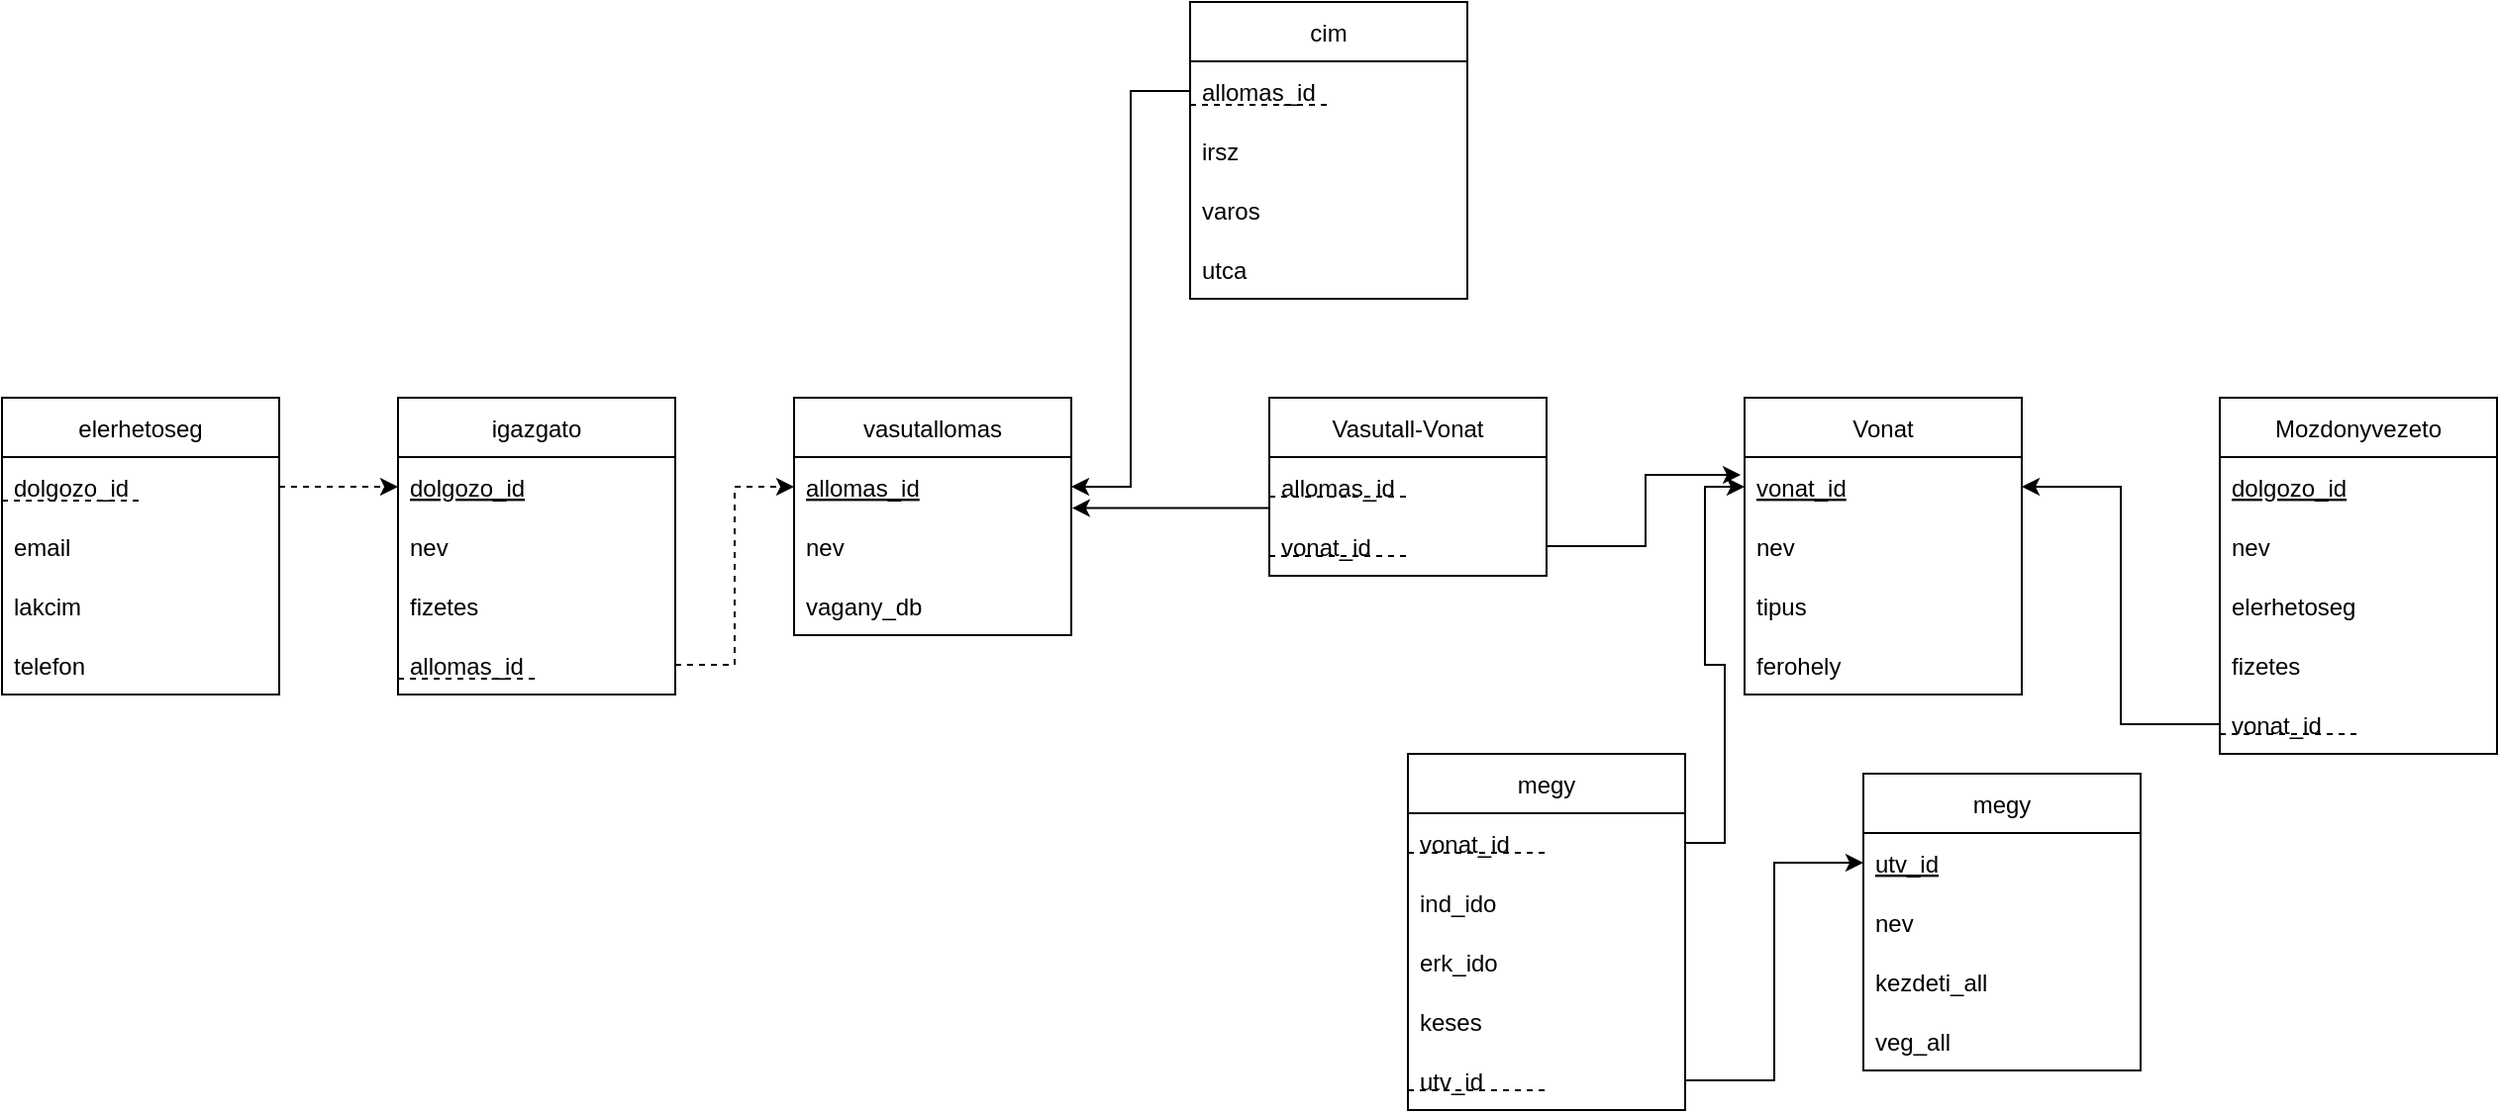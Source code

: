 <mxfile version="20.6.0" type="device"><diagram id="C5RBs43oDa-KdzZeNtuy" name="Page-1"><mxGraphModel dx="1221" dy="688" grid="1" gridSize="10" guides="1" tooltips="1" connect="1" arrows="1" fold="1" page="1" pageScale="1" pageWidth="827" pageHeight="1169" math="0" shadow="0"><root><mxCell id="WIyWlLk6GJQsqaUBKTNV-0"/><mxCell id="WIyWlLk6GJQsqaUBKTNV-1" parent="WIyWlLk6GJQsqaUBKTNV-0"/><mxCell id="JOKK4p59wXGSx8c_Pz0f-150" value="igazgato" style="swimlane;fontStyle=0;childLayout=stackLayout;horizontal=1;startSize=30;horizontalStack=0;resizeParent=1;resizeParentMax=0;resizeLast=0;collapsible=1;marginBottom=0;" vertex="1" parent="WIyWlLk6GJQsqaUBKTNV-1"><mxGeometry x="560" y="450" width="140" height="150" as="geometry"/></mxCell><mxCell id="JOKK4p59wXGSx8c_Pz0f-151" value="dolgozo_id" style="text;strokeColor=none;fillColor=none;align=left;verticalAlign=middle;spacingLeft=4;spacingRight=4;overflow=hidden;points=[[0,0.5],[1,0.5]];portConstraint=eastwest;rotatable=0;fontStyle=4" vertex="1" parent="JOKK4p59wXGSx8c_Pz0f-150"><mxGeometry y="30" width="140" height="30" as="geometry"/></mxCell><mxCell id="JOKK4p59wXGSx8c_Pz0f-152" value="nev" style="text;strokeColor=none;fillColor=none;align=left;verticalAlign=middle;spacingLeft=4;spacingRight=4;overflow=hidden;points=[[0,0.5],[1,0.5]];portConstraint=eastwest;rotatable=0;" vertex="1" parent="JOKK4p59wXGSx8c_Pz0f-150"><mxGeometry y="60" width="140" height="30" as="geometry"/></mxCell><mxCell id="JOKK4p59wXGSx8c_Pz0f-153" value="fizetes" style="text;strokeColor=none;fillColor=none;align=left;verticalAlign=middle;spacingLeft=4;spacingRight=4;overflow=hidden;points=[[0,0.5],[1,0.5]];portConstraint=eastwest;rotatable=0;" vertex="1" parent="JOKK4p59wXGSx8c_Pz0f-150"><mxGeometry y="90" width="140" height="30" as="geometry"/></mxCell><mxCell id="JOKK4p59wXGSx8c_Pz0f-154" value="allomas_id" style="text;strokeColor=none;fillColor=none;align=left;verticalAlign=middle;spacingLeft=4;spacingRight=4;overflow=hidden;points=[[0,0.5],[1,0.5]];portConstraint=eastwest;rotatable=0;" vertex="1" parent="JOKK4p59wXGSx8c_Pz0f-150"><mxGeometry y="120" width="140" height="30" as="geometry"/></mxCell><mxCell id="JOKK4p59wXGSx8c_Pz0f-155" value="" style="endArrow=none;dashed=1;html=1;rounded=0;" edge="1" parent="JOKK4p59wXGSx8c_Pz0f-150"><mxGeometry width="50" height="50" relative="1" as="geometry"><mxPoint y="142" as="sourcePoint"/><mxPoint x="70" y="142" as="targetPoint"/></mxGeometry></mxCell><mxCell id="JOKK4p59wXGSx8c_Pz0f-156" value="elerhetoseg" style="swimlane;fontStyle=0;childLayout=stackLayout;horizontal=1;startSize=30;horizontalStack=0;resizeParent=1;resizeParentMax=0;resizeLast=0;collapsible=1;marginBottom=0;" vertex="1" parent="WIyWlLk6GJQsqaUBKTNV-1"><mxGeometry x="360" y="450" width="140" height="150" as="geometry"/></mxCell><mxCell id="JOKK4p59wXGSx8c_Pz0f-157" value="dolgozo_id" style="text;strokeColor=none;fillColor=none;align=left;verticalAlign=middle;spacingLeft=4;spacingRight=4;overflow=hidden;points=[[0,0.5],[1,0.5]];portConstraint=eastwest;rotatable=0;" vertex="1" parent="JOKK4p59wXGSx8c_Pz0f-156"><mxGeometry y="30" width="140" height="30" as="geometry"/></mxCell><mxCell id="JOKK4p59wXGSx8c_Pz0f-158" value="" style="endArrow=none;dashed=1;html=1;rounded=0;" edge="1" parent="JOKK4p59wXGSx8c_Pz0f-156"><mxGeometry width="50" height="50" relative="1" as="geometry"><mxPoint y="52" as="sourcePoint"/><mxPoint x="70" y="52" as="targetPoint"/></mxGeometry></mxCell><mxCell id="JOKK4p59wXGSx8c_Pz0f-159" value="email" style="text;strokeColor=none;fillColor=none;align=left;verticalAlign=middle;spacingLeft=4;spacingRight=4;overflow=hidden;points=[[0,0.5],[1,0.5]];portConstraint=eastwest;rotatable=0;" vertex="1" parent="JOKK4p59wXGSx8c_Pz0f-156"><mxGeometry y="60" width="140" height="30" as="geometry"/></mxCell><mxCell id="JOKK4p59wXGSx8c_Pz0f-160" value="lakcim" style="text;strokeColor=none;fillColor=none;align=left;verticalAlign=middle;spacingLeft=4;spacingRight=4;overflow=hidden;points=[[0,0.5],[1,0.5]];portConstraint=eastwest;rotatable=0;" vertex="1" parent="JOKK4p59wXGSx8c_Pz0f-156"><mxGeometry y="90" width="140" height="30" as="geometry"/></mxCell><mxCell id="JOKK4p59wXGSx8c_Pz0f-161" value="telefon" style="text;strokeColor=none;fillColor=none;align=left;verticalAlign=middle;spacingLeft=4;spacingRight=4;overflow=hidden;points=[[0,0.5],[1,0.5]];portConstraint=eastwest;rotatable=0;" vertex="1" parent="JOKK4p59wXGSx8c_Pz0f-156"><mxGeometry y="120" width="140" height="30" as="geometry"/></mxCell><mxCell id="JOKK4p59wXGSx8c_Pz0f-162" style="edgeStyle=orthogonalEdgeStyle;rounded=0;orthogonalLoop=1;jettySize=auto;html=1;exitX=1;exitY=0.5;exitDx=0;exitDy=0;entryX=0;entryY=0.5;entryDx=0;entryDy=0;dashed=1;" edge="1" parent="WIyWlLk6GJQsqaUBKTNV-1" source="JOKK4p59wXGSx8c_Pz0f-157" target="JOKK4p59wXGSx8c_Pz0f-151"><mxGeometry relative="1" as="geometry"/></mxCell><mxCell id="JOKK4p59wXGSx8c_Pz0f-163" value="vasutallomas" style="swimlane;fontStyle=0;childLayout=stackLayout;horizontal=1;startSize=30;horizontalStack=0;resizeParent=1;resizeParentMax=0;resizeLast=0;collapsible=1;marginBottom=0;" vertex="1" parent="WIyWlLk6GJQsqaUBKTNV-1"><mxGeometry x="760" y="450" width="140" height="120" as="geometry"/></mxCell><mxCell id="JOKK4p59wXGSx8c_Pz0f-164" value="allomas_id" style="text;strokeColor=none;fillColor=none;align=left;verticalAlign=middle;spacingLeft=4;spacingRight=4;overflow=hidden;points=[[0,0.5],[1,0.5]];portConstraint=eastwest;rotatable=0;fontStyle=4" vertex="1" parent="JOKK4p59wXGSx8c_Pz0f-163"><mxGeometry y="30" width="140" height="30" as="geometry"/></mxCell><mxCell id="JOKK4p59wXGSx8c_Pz0f-165" value="nev" style="text;strokeColor=none;fillColor=none;align=left;verticalAlign=middle;spacingLeft=4;spacingRight=4;overflow=hidden;points=[[0,0.5],[1,0.5]];portConstraint=eastwest;rotatable=0;" vertex="1" parent="JOKK4p59wXGSx8c_Pz0f-163"><mxGeometry y="60" width="140" height="30" as="geometry"/></mxCell><mxCell id="JOKK4p59wXGSx8c_Pz0f-166" value="vagany_db" style="text;strokeColor=none;fillColor=none;align=left;verticalAlign=middle;spacingLeft=4;spacingRight=4;overflow=hidden;points=[[0,0.5],[1,0.5]];portConstraint=eastwest;rotatable=0;" vertex="1" parent="JOKK4p59wXGSx8c_Pz0f-163"><mxGeometry y="90" width="140" height="30" as="geometry"/></mxCell><mxCell id="JOKK4p59wXGSx8c_Pz0f-167" style="edgeStyle=orthogonalEdgeStyle;rounded=0;orthogonalLoop=1;jettySize=auto;html=1;exitX=1;exitY=0.5;exitDx=0;exitDy=0;entryX=0;entryY=0.5;entryDx=0;entryDy=0;dashed=1;" edge="1" parent="WIyWlLk6GJQsqaUBKTNV-1" source="JOKK4p59wXGSx8c_Pz0f-154" target="JOKK4p59wXGSx8c_Pz0f-164"><mxGeometry relative="1" as="geometry"/></mxCell><mxCell id="JOKK4p59wXGSx8c_Pz0f-168" value="cim" style="swimlane;fontStyle=0;childLayout=stackLayout;horizontal=1;startSize=30;horizontalStack=0;resizeParent=1;resizeParentMax=0;resizeLast=0;collapsible=1;marginBottom=0;" vertex="1" parent="WIyWlLk6GJQsqaUBKTNV-1"><mxGeometry x="960" y="250" width="140" height="150" as="geometry"/></mxCell><mxCell id="JOKK4p59wXGSx8c_Pz0f-169" value="allomas_id" style="text;strokeColor=none;fillColor=none;align=left;verticalAlign=middle;spacingLeft=4;spacingRight=4;overflow=hidden;points=[[0,0.5],[1,0.5]];portConstraint=eastwest;rotatable=0;" vertex="1" parent="JOKK4p59wXGSx8c_Pz0f-168"><mxGeometry y="30" width="140" height="30" as="geometry"/></mxCell><mxCell id="JOKK4p59wXGSx8c_Pz0f-170" value="" style="endArrow=none;dashed=1;html=1;rounded=0;" edge="1" parent="JOKK4p59wXGSx8c_Pz0f-168"><mxGeometry width="50" height="50" relative="1" as="geometry"><mxPoint y="52" as="sourcePoint"/><mxPoint x="70" y="52" as="targetPoint"/></mxGeometry></mxCell><mxCell id="JOKK4p59wXGSx8c_Pz0f-171" value="irsz" style="text;strokeColor=none;fillColor=none;align=left;verticalAlign=middle;spacingLeft=4;spacingRight=4;overflow=hidden;points=[[0,0.5],[1,0.5]];portConstraint=eastwest;rotatable=0;" vertex="1" parent="JOKK4p59wXGSx8c_Pz0f-168"><mxGeometry y="60" width="140" height="30" as="geometry"/></mxCell><mxCell id="JOKK4p59wXGSx8c_Pz0f-172" value="varos" style="text;strokeColor=none;fillColor=none;align=left;verticalAlign=middle;spacingLeft=4;spacingRight=4;overflow=hidden;points=[[0,0.5],[1,0.5]];portConstraint=eastwest;rotatable=0;" vertex="1" parent="JOKK4p59wXGSx8c_Pz0f-168"><mxGeometry y="90" width="140" height="30" as="geometry"/></mxCell><mxCell id="JOKK4p59wXGSx8c_Pz0f-173" value="utca" style="text;strokeColor=none;fillColor=none;align=left;verticalAlign=middle;spacingLeft=4;spacingRight=4;overflow=hidden;points=[[0,0.5],[1,0.5]];portConstraint=eastwest;rotatable=0;" vertex="1" parent="JOKK4p59wXGSx8c_Pz0f-168"><mxGeometry y="120" width="140" height="30" as="geometry"/></mxCell><mxCell id="JOKK4p59wXGSx8c_Pz0f-175" value="Vasutall-Vonat" style="swimlane;fontStyle=0;childLayout=stackLayout;horizontal=1;startSize=30;horizontalStack=0;resizeParent=1;resizeParentMax=0;resizeLast=0;collapsible=1;marginBottom=0;" vertex="1" parent="WIyWlLk6GJQsqaUBKTNV-1"><mxGeometry x="1000" y="450" width="140" height="90" as="geometry"/></mxCell><mxCell id="JOKK4p59wXGSx8c_Pz0f-176" value="allomas_id" style="text;strokeColor=none;fillColor=none;align=left;verticalAlign=middle;spacingLeft=4;spacingRight=4;overflow=hidden;points=[[0,0.5],[1,0.5]];portConstraint=eastwest;rotatable=0;" vertex="1" parent="JOKK4p59wXGSx8c_Pz0f-175"><mxGeometry y="30" width="140" height="30" as="geometry"/></mxCell><mxCell id="JOKK4p59wXGSx8c_Pz0f-206" value="" style="endArrow=none;dashed=1;html=1;rounded=0;" edge="1" parent="JOKK4p59wXGSx8c_Pz0f-175"><mxGeometry width="50" height="50" relative="1" as="geometry"><mxPoint y="50" as="sourcePoint"/><mxPoint x="70" y="50" as="targetPoint"/></mxGeometry></mxCell><mxCell id="JOKK4p59wXGSx8c_Pz0f-177" value="vonat_id" style="text;strokeColor=none;fillColor=none;align=left;verticalAlign=middle;spacingLeft=4;spacingRight=4;overflow=hidden;points=[[0,0.5],[1,0.5]];portConstraint=eastwest;rotatable=0;" vertex="1" parent="JOKK4p59wXGSx8c_Pz0f-175"><mxGeometry y="60" width="140" height="30" as="geometry"/></mxCell><mxCell id="JOKK4p59wXGSx8c_Pz0f-207" value="" style="endArrow=none;dashed=1;html=1;rounded=0;" edge="1" parent="JOKK4p59wXGSx8c_Pz0f-175"><mxGeometry width="50" height="50" relative="1" as="geometry"><mxPoint y="80" as="sourcePoint"/><mxPoint x="70" y="80" as="targetPoint"/></mxGeometry></mxCell><mxCell id="JOKK4p59wXGSx8c_Pz0f-178" value="Vonat" style="swimlane;fontStyle=0;childLayout=stackLayout;horizontal=1;startSize=30;horizontalStack=0;resizeParent=1;resizeParentMax=0;resizeLast=0;collapsible=1;marginBottom=0;" vertex="1" parent="WIyWlLk6GJQsqaUBKTNV-1"><mxGeometry x="1240" y="450" width="140" height="150" as="geometry"/></mxCell><mxCell id="JOKK4p59wXGSx8c_Pz0f-179" value="vonat_id" style="text;strokeColor=none;fillColor=none;align=left;verticalAlign=middle;spacingLeft=4;spacingRight=4;overflow=hidden;points=[[0,0.5],[1,0.5]];portConstraint=eastwest;rotatable=0;fontStyle=4" vertex="1" parent="JOKK4p59wXGSx8c_Pz0f-178"><mxGeometry y="30" width="140" height="30" as="geometry"/></mxCell><mxCell id="JOKK4p59wXGSx8c_Pz0f-180" value="nev" style="text;strokeColor=none;fillColor=none;align=left;verticalAlign=middle;spacingLeft=4;spacingRight=4;overflow=hidden;points=[[0,0.5],[1,0.5]];portConstraint=eastwest;rotatable=0;" vertex="1" parent="JOKK4p59wXGSx8c_Pz0f-178"><mxGeometry y="60" width="140" height="30" as="geometry"/></mxCell><mxCell id="JOKK4p59wXGSx8c_Pz0f-181" value="tipus" style="text;strokeColor=none;fillColor=none;align=left;verticalAlign=middle;spacingLeft=4;spacingRight=4;overflow=hidden;points=[[0,0.5],[1,0.5]];portConstraint=eastwest;rotatable=0;" vertex="1" parent="JOKK4p59wXGSx8c_Pz0f-178"><mxGeometry y="90" width="140" height="30" as="geometry"/></mxCell><mxCell id="JOKK4p59wXGSx8c_Pz0f-182" value="ferohely" style="text;strokeColor=none;fillColor=none;align=left;verticalAlign=middle;spacingLeft=4;spacingRight=4;overflow=hidden;points=[[0,0.5],[1,0.5]];portConstraint=eastwest;rotatable=0;" vertex="1" parent="JOKK4p59wXGSx8c_Pz0f-178"><mxGeometry y="120" width="140" height="30" as="geometry"/></mxCell><mxCell id="JOKK4p59wXGSx8c_Pz0f-185" value="Mozdonyvezeto" style="swimlane;fontStyle=0;childLayout=stackLayout;horizontal=1;startSize=30;horizontalStack=0;resizeParent=1;resizeParentMax=0;resizeLast=0;collapsible=1;marginBottom=0;" vertex="1" parent="WIyWlLk6GJQsqaUBKTNV-1"><mxGeometry x="1480" y="450" width="140" height="180" as="geometry"/></mxCell><mxCell id="JOKK4p59wXGSx8c_Pz0f-186" value="dolgozo_id" style="text;strokeColor=none;fillColor=none;align=left;verticalAlign=middle;spacingLeft=4;spacingRight=4;overflow=hidden;points=[[0,0.5],[1,0.5]];portConstraint=eastwest;rotatable=0;fontStyle=4" vertex="1" parent="JOKK4p59wXGSx8c_Pz0f-185"><mxGeometry y="30" width="140" height="30" as="geometry"/></mxCell><mxCell id="JOKK4p59wXGSx8c_Pz0f-187" value="nev" style="text;strokeColor=none;fillColor=none;align=left;verticalAlign=middle;spacingLeft=4;spacingRight=4;overflow=hidden;points=[[0,0.5],[1,0.5]];portConstraint=eastwest;rotatable=0;" vertex="1" parent="JOKK4p59wXGSx8c_Pz0f-185"><mxGeometry y="60" width="140" height="30" as="geometry"/></mxCell><mxCell id="JOKK4p59wXGSx8c_Pz0f-188" value="elerhetoseg" style="text;strokeColor=none;fillColor=none;align=left;verticalAlign=middle;spacingLeft=4;spacingRight=4;overflow=hidden;points=[[0,0.5],[1,0.5]];portConstraint=eastwest;rotatable=0;" vertex="1" parent="JOKK4p59wXGSx8c_Pz0f-185"><mxGeometry y="90" width="140" height="30" as="geometry"/></mxCell><mxCell id="JOKK4p59wXGSx8c_Pz0f-189" value="fizetes" style="text;strokeColor=none;fillColor=none;align=left;verticalAlign=middle;spacingLeft=4;spacingRight=4;overflow=hidden;points=[[0,0.5],[1,0.5]];portConstraint=eastwest;rotatable=0;" vertex="1" parent="JOKK4p59wXGSx8c_Pz0f-185"><mxGeometry y="120" width="140" height="30" as="geometry"/></mxCell><mxCell id="JOKK4p59wXGSx8c_Pz0f-190" value="vonat_id" style="text;strokeColor=none;fillColor=none;align=left;verticalAlign=middle;spacingLeft=4;spacingRight=4;overflow=hidden;points=[[0,0.5],[1,0.5]];portConstraint=eastwest;rotatable=0;" vertex="1" parent="JOKK4p59wXGSx8c_Pz0f-185"><mxGeometry y="150" width="140" height="30" as="geometry"/></mxCell><mxCell id="JOKK4p59wXGSx8c_Pz0f-191" value="" style="endArrow=none;dashed=1;html=1;rounded=0;" edge="1" parent="JOKK4p59wXGSx8c_Pz0f-185"><mxGeometry width="50" height="50" relative="1" as="geometry"><mxPoint y="170" as="sourcePoint"/><mxPoint x="70" y="170" as="targetPoint"/></mxGeometry></mxCell><mxCell id="JOKK4p59wXGSx8c_Pz0f-192" style="edgeStyle=orthogonalEdgeStyle;rounded=0;orthogonalLoop=1;jettySize=auto;html=1;exitX=0;exitY=0.5;exitDx=0;exitDy=0;entryX=1;entryY=0.5;entryDx=0;entryDy=0;" edge="1" parent="WIyWlLk6GJQsqaUBKTNV-1" source="JOKK4p59wXGSx8c_Pz0f-190" target="JOKK4p59wXGSx8c_Pz0f-179"><mxGeometry relative="1" as="geometry"/></mxCell><mxCell id="JOKK4p59wXGSx8c_Pz0f-193" style="edgeStyle=orthogonalEdgeStyle;rounded=0;orthogonalLoop=1;jettySize=auto;html=1;exitX=0;exitY=0.5;exitDx=0;exitDy=0;entryX=1.003;entryY=0.86;entryDx=0;entryDy=0;entryPerimeter=0;" edge="1" parent="WIyWlLk6GJQsqaUBKTNV-1" source="JOKK4p59wXGSx8c_Pz0f-176" target="JOKK4p59wXGSx8c_Pz0f-164"><mxGeometry relative="1" as="geometry"><Array as="points"><mxPoint x="1000" y="506"/></Array></mxGeometry></mxCell><mxCell id="JOKK4p59wXGSx8c_Pz0f-194" style="edgeStyle=orthogonalEdgeStyle;rounded=0;orthogonalLoop=1;jettySize=auto;html=1;exitX=0;exitY=0.5;exitDx=0;exitDy=0;entryX=1;entryY=0.5;entryDx=0;entryDy=0;" edge="1" parent="WIyWlLk6GJQsqaUBKTNV-1" source="JOKK4p59wXGSx8c_Pz0f-169" target="JOKK4p59wXGSx8c_Pz0f-164"><mxGeometry relative="1" as="geometry"/></mxCell><mxCell id="JOKK4p59wXGSx8c_Pz0f-195" value="megy" style="swimlane;fontStyle=0;childLayout=stackLayout;horizontal=1;startSize=30;horizontalStack=0;resizeParent=1;resizeParentMax=0;resizeLast=0;collapsible=1;marginBottom=0;" vertex="1" parent="WIyWlLk6GJQsqaUBKTNV-1"><mxGeometry x="1070" y="630" width="140" height="180" as="geometry"/></mxCell><mxCell id="JOKK4p59wXGSx8c_Pz0f-196" value="vonat_id" style="text;strokeColor=none;fillColor=none;align=left;verticalAlign=middle;spacingLeft=4;spacingRight=4;overflow=hidden;points=[[0,0.5],[1,0.5]];portConstraint=eastwest;rotatable=0;fontStyle=0" vertex="1" parent="JOKK4p59wXGSx8c_Pz0f-195"><mxGeometry y="30" width="140" height="30" as="geometry"/></mxCell><mxCell id="JOKK4p59wXGSx8c_Pz0f-202" value="" style="endArrow=none;dashed=1;html=1;rounded=0;" edge="1" parent="JOKK4p59wXGSx8c_Pz0f-195"><mxGeometry width="50" height="50" relative="1" as="geometry"><mxPoint y="50" as="sourcePoint"/><mxPoint x="70" y="50" as="targetPoint"/></mxGeometry></mxCell><mxCell id="JOKK4p59wXGSx8c_Pz0f-197" value="ind_ido" style="text;strokeColor=none;fillColor=none;align=left;verticalAlign=middle;spacingLeft=4;spacingRight=4;overflow=hidden;points=[[0,0.5],[1,0.5]];portConstraint=eastwest;rotatable=0;" vertex="1" parent="JOKK4p59wXGSx8c_Pz0f-195"><mxGeometry y="60" width="140" height="30" as="geometry"/></mxCell><mxCell id="JOKK4p59wXGSx8c_Pz0f-198" value="erk_ido" style="text;strokeColor=none;fillColor=none;align=left;verticalAlign=middle;spacingLeft=4;spacingRight=4;overflow=hidden;points=[[0,0.5],[1,0.5]];portConstraint=eastwest;rotatable=0;" vertex="1" parent="JOKK4p59wXGSx8c_Pz0f-195"><mxGeometry y="90" width="140" height="30" as="geometry"/></mxCell><mxCell id="JOKK4p59wXGSx8c_Pz0f-199" value="keses" style="text;strokeColor=none;fillColor=none;align=left;verticalAlign=middle;spacingLeft=4;spacingRight=4;overflow=hidden;points=[[0,0.5],[1,0.5]];portConstraint=eastwest;rotatable=0;" vertex="1" parent="JOKK4p59wXGSx8c_Pz0f-195"><mxGeometry y="120" width="140" height="30" as="geometry"/></mxCell><mxCell id="JOKK4p59wXGSx8c_Pz0f-200" value="utv_id" style="text;strokeColor=none;fillColor=none;align=left;verticalAlign=middle;spacingLeft=4;spacingRight=4;overflow=hidden;points=[[0,0.5],[1,0.5]];portConstraint=eastwest;rotatable=0;" vertex="1" parent="JOKK4p59wXGSx8c_Pz0f-195"><mxGeometry y="150" width="140" height="30" as="geometry"/></mxCell><mxCell id="JOKK4p59wXGSx8c_Pz0f-201" value="" style="endArrow=none;dashed=1;html=1;rounded=0;" edge="1" parent="JOKK4p59wXGSx8c_Pz0f-195"><mxGeometry width="50" height="50" relative="1" as="geometry"><mxPoint y="170" as="sourcePoint"/><mxPoint x="70" y="170" as="targetPoint"/></mxGeometry></mxCell><mxCell id="JOKK4p59wXGSx8c_Pz0f-205" style="edgeStyle=orthogonalEdgeStyle;rounded=0;orthogonalLoop=1;jettySize=auto;html=1;exitX=1;exitY=0.5;exitDx=0;exitDy=0;entryX=-0.014;entryY=0.3;entryDx=0;entryDy=0;entryPerimeter=0;" edge="1" parent="WIyWlLk6GJQsqaUBKTNV-1" source="JOKK4p59wXGSx8c_Pz0f-177" target="JOKK4p59wXGSx8c_Pz0f-179"><mxGeometry relative="1" as="geometry"/></mxCell><mxCell id="JOKK4p59wXGSx8c_Pz0f-208" style="edgeStyle=orthogonalEdgeStyle;rounded=0;orthogonalLoop=1;jettySize=auto;html=1;exitX=1;exitY=0.5;exitDx=0;exitDy=0;entryX=0;entryY=0.5;entryDx=0;entryDy=0;" edge="1" parent="WIyWlLk6GJQsqaUBKTNV-1" source="JOKK4p59wXGSx8c_Pz0f-196" target="JOKK4p59wXGSx8c_Pz0f-179"><mxGeometry relative="1" as="geometry"/></mxCell><mxCell id="JOKK4p59wXGSx8c_Pz0f-209" value="megy" style="swimlane;fontStyle=0;childLayout=stackLayout;horizontal=1;startSize=30;horizontalStack=0;resizeParent=1;resizeParentMax=0;resizeLast=0;collapsible=1;marginBottom=0;" vertex="1" parent="WIyWlLk6GJQsqaUBKTNV-1"><mxGeometry x="1300" y="640" width="140" height="150" as="geometry"/></mxCell><mxCell id="JOKK4p59wXGSx8c_Pz0f-210" value="utv_id" style="text;strokeColor=none;fillColor=none;align=left;verticalAlign=middle;spacingLeft=4;spacingRight=4;overflow=hidden;points=[[0,0.5],[1,0.5]];portConstraint=eastwest;rotatable=0;fontStyle=4" vertex="1" parent="JOKK4p59wXGSx8c_Pz0f-209"><mxGeometry y="30" width="140" height="30" as="geometry"/></mxCell><mxCell id="JOKK4p59wXGSx8c_Pz0f-212" value="nev" style="text;strokeColor=none;fillColor=none;align=left;verticalAlign=middle;spacingLeft=4;spacingRight=4;overflow=hidden;points=[[0,0.5],[1,0.5]];portConstraint=eastwest;rotatable=0;" vertex="1" parent="JOKK4p59wXGSx8c_Pz0f-209"><mxGeometry y="60" width="140" height="30" as="geometry"/></mxCell><mxCell id="JOKK4p59wXGSx8c_Pz0f-213" value="kezdeti_all" style="text;strokeColor=none;fillColor=none;align=left;verticalAlign=middle;spacingLeft=4;spacingRight=4;overflow=hidden;points=[[0,0.5],[1,0.5]];portConstraint=eastwest;rotatable=0;" vertex="1" parent="JOKK4p59wXGSx8c_Pz0f-209"><mxGeometry y="90" width="140" height="30" as="geometry"/></mxCell><mxCell id="JOKK4p59wXGSx8c_Pz0f-214" value="veg_all" style="text;strokeColor=none;fillColor=none;align=left;verticalAlign=middle;spacingLeft=4;spacingRight=4;overflow=hidden;points=[[0,0.5],[1,0.5]];portConstraint=eastwest;rotatable=0;" vertex="1" parent="JOKK4p59wXGSx8c_Pz0f-209"><mxGeometry y="120" width="140" height="30" as="geometry"/></mxCell><mxCell id="JOKK4p59wXGSx8c_Pz0f-217" style="edgeStyle=orthogonalEdgeStyle;rounded=0;orthogonalLoop=1;jettySize=auto;html=1;exitX=1;exitY=0.5;exitDx=0;exitDy=0;entryX=0;entryY=0.5;entryDx=0;entryDy=0;" edge="1" parent="WIyWlLk6GJQsqaUBKTNV-1" source="JOKK4p59wXGSx8c_Pz0f-200" target="JOKK4p59wXGSx8c_Pz0f-210"><mxGeometry relative="1" as="geometry"/></mxCell></root></mxGraphModel></diagram></mxfile>
